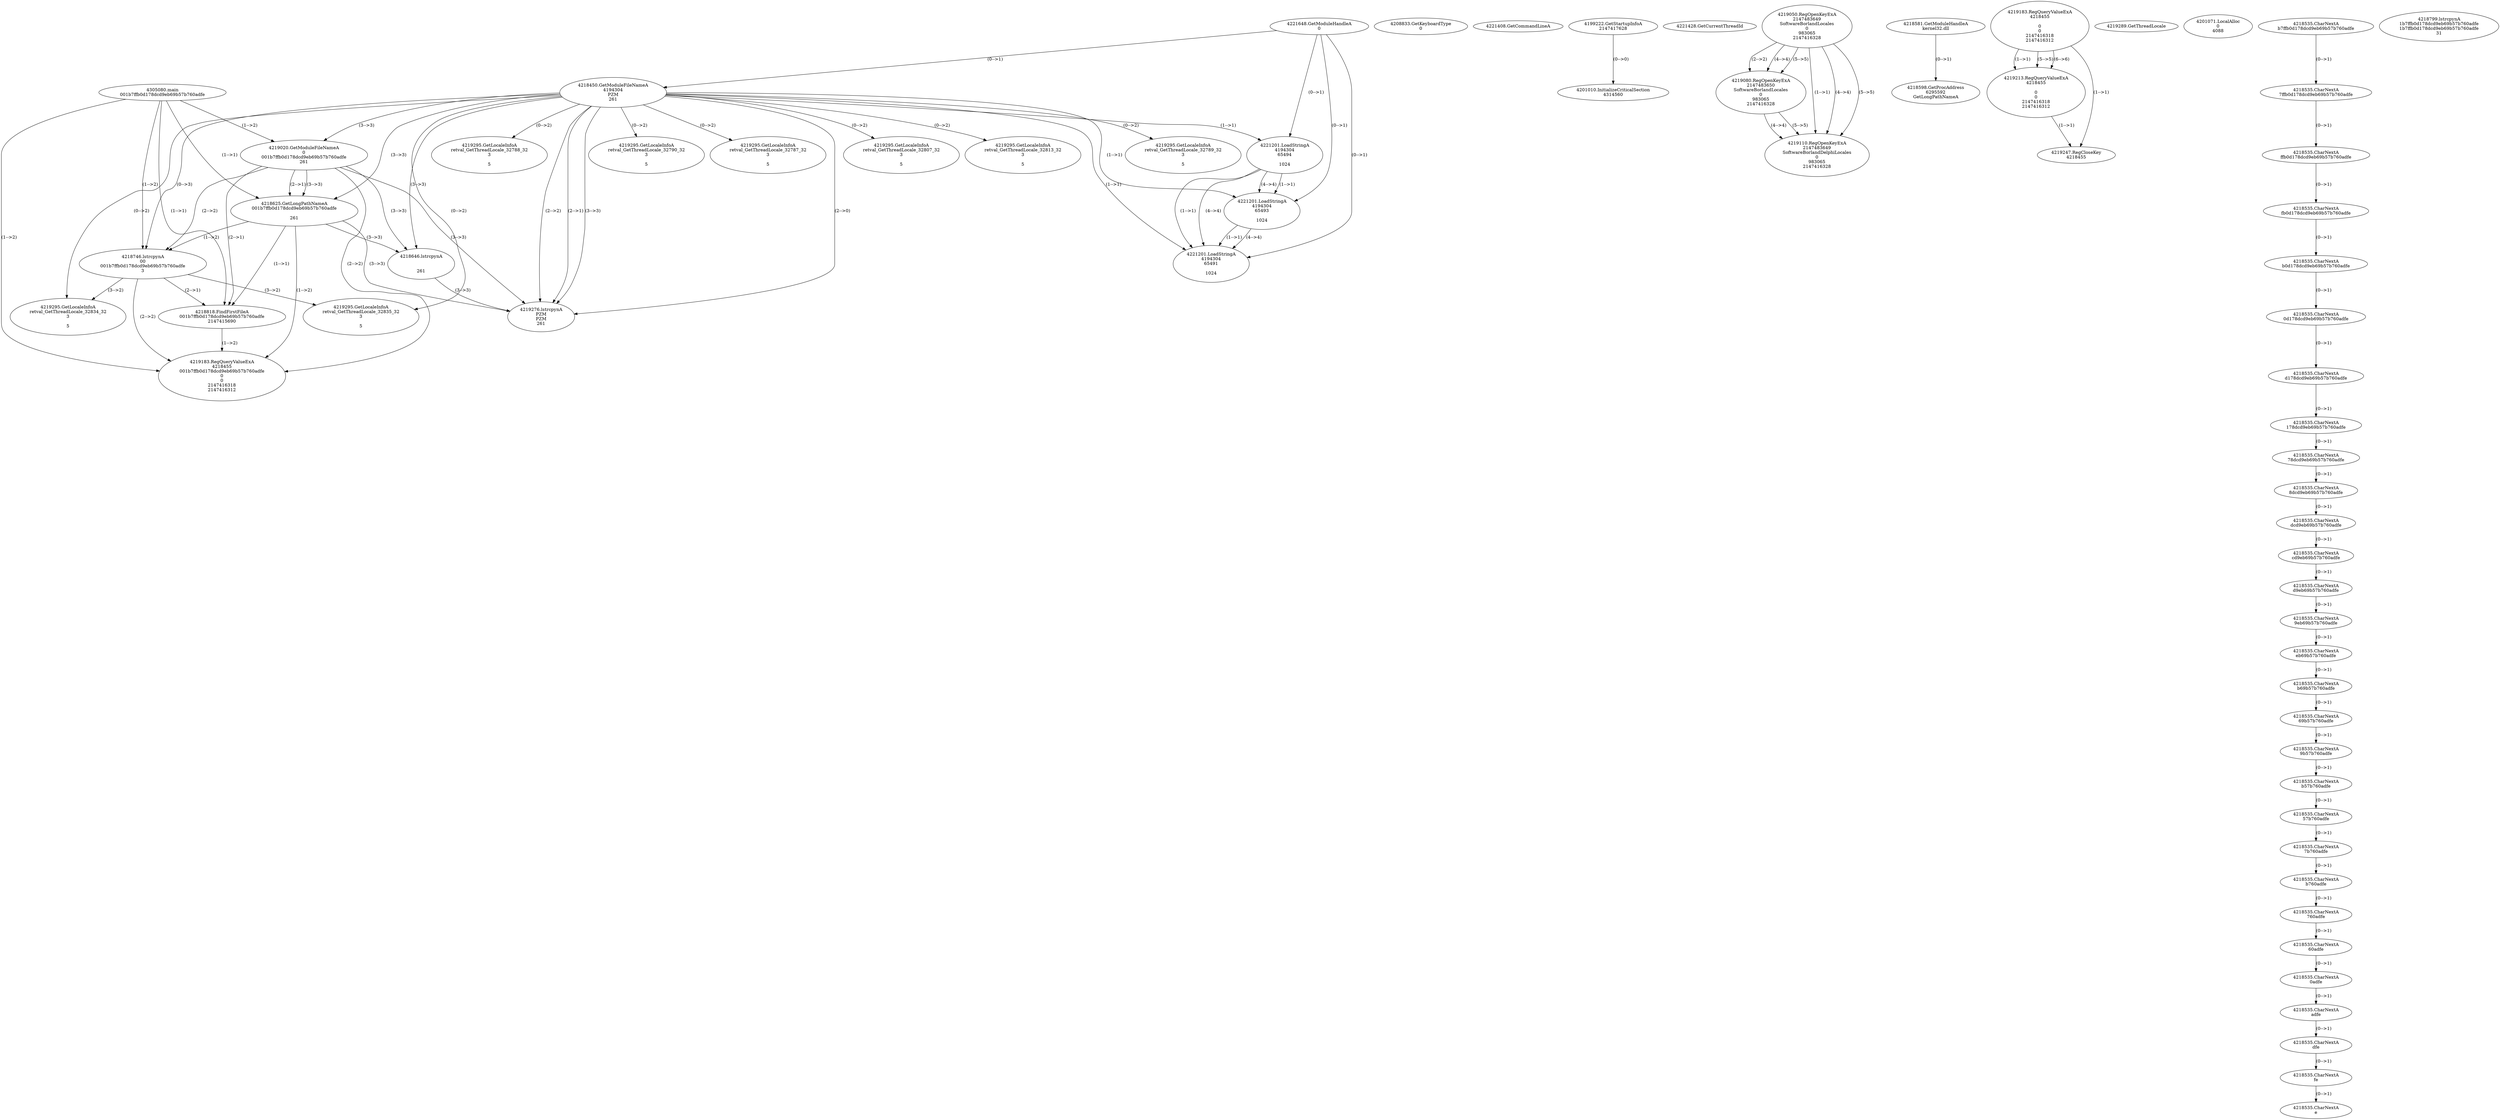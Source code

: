 // Global SCDG with merge call
digraph {
	0 [label="4305080.main
001b7ffb0d178dcd9eb69b57b760adfe"]
	1 [label="4221648.GetModuleHandleA
0"]
	2 [label="4208833.GetKeyboardType
0"]
	3 [label="4221408.GetCommandLineA
"]
	4 [label="4199222.GetStartupInfoA
2147417628"]
	5 [label="4221428.GetCurrentThreadId
"]
	6 [label="4218450.GetModuleFileNameA
4194304
PZM
261"]
	1 -> 6 [label="(0-->1)"]
	7 [label="4219020.GetModuleFileNameA
0
001b7ffb0d178dcd9eb69b57b760adfe
261"]
	0 -> 7 [label="(1-->2)"]
	6 -> 7 [label="(3-->3)"]
	8 [label="4219050.RegOpenKeyExA
2147483649
Software\Borland\Locales
0
983065
2147416328"]
	9 [label="4219080.RegOpenKeyExA
2147483650
Software\Borland\Locales
0
983065
2147416328"]
	8 -> 9 [label="(2-->2)"]
	8 -> 9 [label="(4-->4)"]
	8 -> 9 [label="(5-->5)"]
	10 [label="4218581.GetModuleHandleA
kernel32.dll"]
	11 [label="4218598.GetProcAddress
6295592
GetLongPathNameA"]
	10 -> 11 [label="(0-->1)"]
	12 [label="4218625.GetLongPathNameA
001b7ffb0d178dcd9eb69b57b760adfe

261"]
	0 -> 12 [label="(1-->1)"]
	7 -> 12 [label="(2-->1)"]
	6 -> 12 [label="(3-->3)"]
	7 -> 12 [label="(3-->3)"]
	13 [label="4218646.lstrcpynA


261"]
	6 -> 13 [label="(3-->3)"]
	7 -> 13 [label="(3-->3)"]
	12 -> 13 [label="(3-->3)"]
	14 [label="4219183.RegQueryValueExA
4218455

0
0
2147416318
2147416312"]
	15 [label="4219213.RegQueryValueExA
4218455

0
0
2147416318
2147416312"]
	14 -> 15 [label="(1-->1)"]
	14 -> 15 [label="(5-->5)"]
	14 -> 15 [label="(6-->6)"]
	16 [label="4219247.RegCloseKey
4218455"]
	14 -> 16 [label="(1-->1)"]
	15 -> 16 [label="(1-->1)"]
	17 [label="4219276.lstrcpynA
PZM
PZM
261"]
	6 -> 17 [label="(2-->1)"]
	6 -> 17 [label="(2-->2)"]
	6 -> 17 [label="(3-->3)"]
	7 -> 17 [label="(3-->3)"]
	12 -> 17 [label="(3-->3)"]
	13 -> 17 [label="(3-->3)"]
	6 -> 17 [label="(2-->0)"]
	18 [label="4219289.GetThreadLocale
"]
	19 [label="4219295.GetLocaleInfoA
retval_GetThreadLocale_32789_32
3

5"]
	6 -> 19 [label="(0-->2)"]
	20 [label="4221201.LoadStringA
4194304
65494

1024"]
	1 -> 20 [label="(0-->1)"]
	6 -> 20 [label="(1-->1)"]
	21 [label="4201010.InitializeCriticalSection
4314560"]
	4 -> 21 [label="(0-->0)"]
	22 [label="4201071.LocalAlloc
0
4088"]
	23 [label="4219295.GetLocaleInfoA
retval_GetThreadLocale_32788_32
3

5"]
	6 -> 23 [label="(0-->2)"]
	24 [label="4221201.LoadStringA
4194304
65493

1024"]
	1 -> 24 [label="(0-->1)"]
	6 -> 24 [label="(1-->1)"]
	20 -> 24 [label="(1-->1)"]
	20 -> 24 [label="(4-->4)"]
	25 [label="4221201.LoadStringA
4194304
65491

1024"]
	1 -> 25 [label="(0-->1)"]
	6 -> 25 [label="(1-->1)"]
	20 -> 25 [label="(1-->1)"]
	24 -> 25 [label="(1-->1)"]
	20 -> 25 [label="(4-->4)"]
	24 -> 25 [label="(4-->4)"]
	26 [label="4218746.lstrcpynA
00
001b7ffb0d178dcd9eb69b57b760adfe
3"]
	0 -> 26 [label="(1-->2)"]
	7 -> 26 [label="(2-->2)"]
	12 -> 26 [label="(1-->2)"]
	6 -> 26 [label="(0-->3)"]
	27 [label="4218535.CharNextA
b7ffb0d178dcd9eb69b57b760adfe"]
	28 [label="4218535.CharNextA
7ffb0d178dcd9eb69b57b760adfe"]
	27 -> 28 [label="(0-->1)"]
	29 [label="4218535.CharNextA
ffb0d178dcd9eb69b57b760adfe"]
	28 -> 29 [label="(0-->1)"]
	30 [label="4218535.CharNextA
fb0d178dcd9eb69b57b760adfe"]
	29 -> 30 [label="(0-->1)"]
	31 [label="4218535.CharNextA
b0d178dcd9eb69b57b760adfe"]
	30 -> 31 [label="(0-->1)"]
	32 [label="4218535.CharNextA
0d178dcd9eb69b57b760adfe"]
	31 -> 32 [label="(0-->1)"]
	33 [label="4218535.CharNextA
d178dcd9eb69b57b760adfe"]
	32 -> 33 [label="(0-->1)"]
	34 [label="4218535.CharNextA
178dcd9eb69b57b760adfe"]
	33 -> 34 [label="(0-->1)"]
	35 [label="4218535.CharNextA
78dcd9eb69b57b760adfe"]
	34 -> 35 [label="(0-->1)"]
	36 [label="4218535.CharNextA
8dcd9eb69b57b760adfe"]
	35 -> 36 [label="(0-->1)"]
	37 [label="4218535.CharNextA
dcd9eb69b57b760adfe"]
	36 -> 37 [label="(0-->1)"]
	38 [label="4218535.CharNextA
cd9eb69b57b760adfe"]
	37 -> 38 [label="(0-->1)"]
	39 [label="4218535.CharNextA
d9eb69b57b760adfe"]
	38 -> 39 [label="(0-->1)"]
	40 [label="4218535.CharNextA
9eb69b57b760adfe"]
	39 -> 40 [label="(0-->1)"]
	41 [label="4218535.CharNextA
eb69b57b760adfe"]
	40 -> 41 [label="(0-->1)"]
	42 [label="4218535.CharNextA
b69b57b760adfe"]
	41 -> 42 [label="(0-->1)"]
	43 [label="4218535.CharNextA
69b57b760adfe"]
	42 -> 43 [label="(0-->1)"]
	44 [label="4218535.CharNextA
9b57b760adfe"]
	43 -> 44 [label="(0-->1)"]
	45 [label="4218535.CharNextA
b57b760adfe"]
	44 -> 45 [label="(0-->1)"]
	46 [label="4218535.CharNextA
57b760adfe"]
	45 -> 46 [label="(0-->1)"]
	47 [label="4218535.CharNextA
7b760adfe"]
	46 -> 47 [label="(0-->1)"]
	48 [label="4218535.CharNextA
b760adfe"]
	47 -> 48 [label="(0-->1)"]
	49 [label="4218535.CharNextA
760adfe"]
	48 -> 49 [label="(0-->1)"]
	50 [label="4218535.CharNextA
60adfe"]
	49 -> 50 [label="(0-->1)"]
	51 [label="4218535.CharNextA
0adfe"]
	50 -> 51 [label="(0-->1)"]
	52 [label="4218535.CharNextA
adfe"]
	51 -> 52 [label="(0-->1)"]
	53 [label="4218535.CharNextA
dfe"]
	52 -> 53 [label="(0-->1)"]
	54 [label="4218535.CharNextA
fe"]
	53 -> 54 [label="(0-->1)"]
	55 [label="4218535.CharNextA
e"]
	54 -> 55 [label="(0-->1)"]
	56 [label="4218799.lstrcpynA
1b7ffb0d178dcd9eb69b57b760adfe
1b7ffb0d178dcd9eb69b57b760adfe
31"]
	57 [label="4218818.FindFirstFileA
001b7ffb0d178dcd9eb69b57b760adfe
2147415690"]
	0 -> 57 [label="(1-->1)"]
	7 -> 57 [label="(2-->1)"]
	12 -> 57 [label="(1-->1)"]
	26 -> 57 [label="(2-->1)"]
	58 [label="4219183.RegQueryValueExA
4218455
001b7ffb0d178dcd9eb69b57b760adfe
0
0
2147416318
2147416312"]
	0 -> 58 [label="(1-->2)"]
	7 -> 58 [label="(2-->2)"]
	12 -> 58 [label="(1-->2)"]
	26 -> 58 [label="(2-->2)"]
	57 -> 58 [label="(1-->2)"]
	59 [label="4219295.GetLocaleInfoA
retval_GetThreadLocale_32834_32
3

5"]
	6 -> 59 [label="(0-->2)"]
	26 -> 59 [label="(3-->2)"]
	60 [label="4219110.RegOpenKeyExA
2147483649
Software\Borland\Delphi\Locales
0
983065
2147416328"]
	8 -> 60 [label="(1-->1)"]
	8 -> 60 [label="(4-->4)"]
	9 -> 60 [label="(4-->4)"]
	8 -> 60 [label="(5-->5)"]
	9 -> 60 [label="(5-->5)"]
	61 [label="4219295.GetLocaleInfoA
retval_GetThreadLocale_32790_32
3

5"]
	6 -> 61 [label="(0-->2)"]
	62 [label="4219295.GetLocaleInfoA
retval_GetThreadLocale_32787_32
3

5"]
	6 -> 62 [label="(0-->2)"]
	63 [label="4219295.GetLocaleInfoA
retval_GetThreadLocale_32807_32
3

5"]
	6 -> 63 [label="(0-->2)"]
	64 [label="4219295.GetLocaleInfoA
retval_GetThreadLocale_32813_32
3

5"]
	6 -> 64 [label="(0-->2)"]
	65 [label="4219295.GetLocaleInfoA
retval_GetThreadLocale_32835_32
3

5"]
	6 -> 65 [label="(0-->2)"]
	26 -> 65 [label="(3-->2)"]
}
